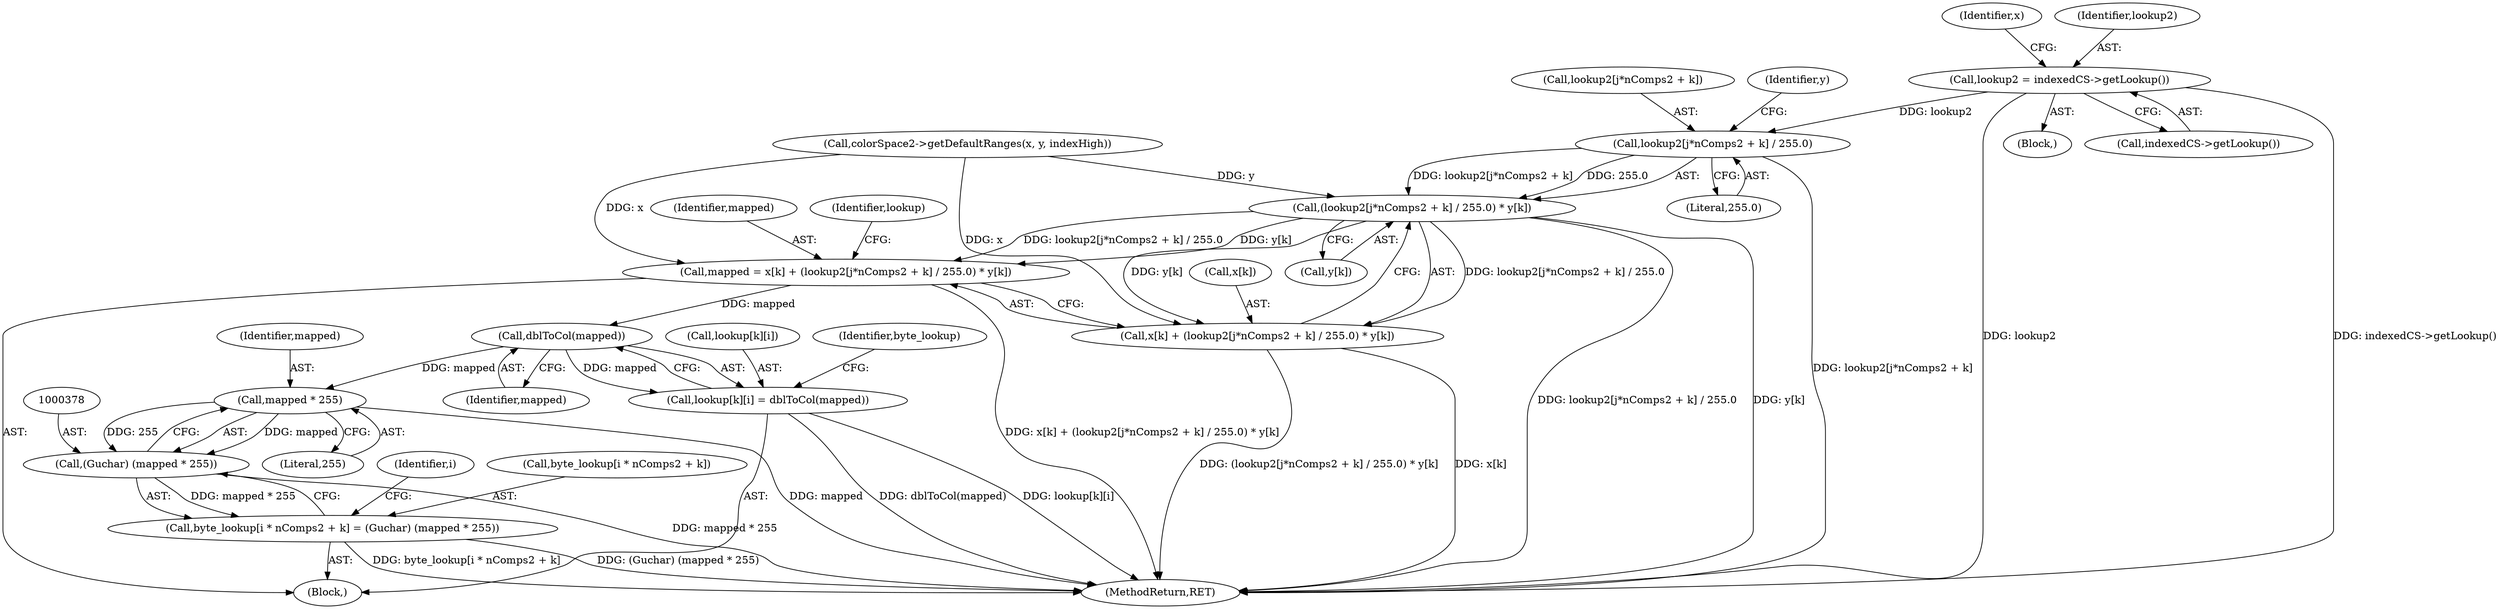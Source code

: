 digraph "0_poppler_7b2d314a61fd0e12f47c62996cb49ec0d1ba747a_4@pointer" {
"1000260" [label="(Call,lookup2 = indexedCS->getLookup())"];
"1000349" [label="(Call,lookup2[j*nComps2 + k] / 255.0)"];
"1000348" [label="(Call,(lookup2[j*nComps2 + k] / 255.0) * y[k])"];
"1000342" [label="(Call,mapped = x[k] + (lookup2[j*nComps2 + k] / 255.0) * y[k])"];
"1000367" [label="(Call,dblToCol(mapped))"];
"1000361" [label="(Call,lookup[k][i] = dblToCol(mapped))"];
"1000379" [label="(Call,mapped * 255)"];
"1000377" [label="(Call,(Guchar) (mapped * 255))"];
"1000369" [label="(Call,byte_lookup[i * nComps2 + k] = (Guchar) (mapped * 255))"];
"1000344" [label="(Call,x[k] + (lookup2[j*nComps2 + k] / 255.0) * y[k])"];
"1000260" [label="(Call,lookup2 = indexedCS->getLookup())"];
"1000381" [label="(Literal,255)"];
"1000343" [label="(Identifier,mapped)"];
"1000377" [label="(Call,(Guchar) (mapped * 255))"];
"1000345" [label="(Call,x[k])"];
"1000357" [label="(Literal,255.0)"];
"1000380" [label="(Identifier,mapped)"];
"1000593" [label="(MethodReturn,RET)"];
"1000245" [label="(Block,)"];
"1000263" [label="(Call,colorSpace2->getDefaultRanges(x, y, indexHigh))"];
"1000307" [label="(Block,)"];
"1000262" [label="(Call,indexedCS->getLookup())"];
"1000361" [label="(Call,lookup[k][i] = dblToCol(mapped))"];
"1000344" [label="(Call,x[k] + (lookup2[j*nComps2 + k] / 255.0) * y[k])"];
"1000348" [label="(Call,(lookup2[j*nComps2 + k] / 255.0) * y[k])"];
"1000364" [label="(Identifier,lookup)"];
"1000342" [label="(Call,mapped = x[k] + (lookup2[j*nComps2 + k] / 255.0) * y[k])"];
"1000369" [label="(Call,byte_lookup[i * nComps2 + k] = (Guchar) (mapped * 255))"];
"1000379" [label="(Call,mapped * 255)"];
"1000362" [label="(Call,lookup[k][i])"];
"1000306" [label="(Identifier,i)"];
"1000264" [label="(Identifier,x)"];
"1000368" [label="(Identifier,mapped)"];
"1000261" [label="(Identifier,lookup2)"];
"1000358" [label="(Call,y[k])"];
"1000350" [label="(Call,lookup2[j*nComps2 + k])"];
"1000359" [label="(Identifier,y)"];
"1000370" [label="(Call,byte_lookup[i * nComps2 + k])"];
"1000367" [label="(Call,dblToCol(mapped))"];
"1000371" [label="(Identifier,byte_lookup)"];
"1000349" [label="(Call,lookup2[j*nComps2 + k] / 255.0)"];
"1000260" -> "1000245"  [label="AST: "];
"1000260" -> "1000262"  [label="CFG: "];
"1000261" -> "1000260"  [label="AST: "];
"1000262" -> "1000260"  [label="AST: "];
"1000264" -> "1000260"  [label="CFG: "];
"1000260" -> "1000593"  [label="DDG: indexedCS->getLookup()"];
"1000260" -> "1000593"  [label="DDG: lookup2"];
"1000260" -> "1000349"  [label="DDG: lookup2"];
"1000349" -> "1000348"  [label="AST: "];
"1000349" -> "1000357"  [label="CFG: "];
"1000350" -> "1000349"  [label="AST: "];
"1000357" -> "1000349"  [label="AST: "];
"1000359" -> "1000349"  [label="CFG: "];
"1000349" -> "1000593"  [label="DDG: lookup2[j*nComps2 + k]"];
"1000349" -> "1000348"  [label="DDG: lookup2[j*nComps2 + k]"];
"1000349" -> "1000348"  [label="DDG: 255.0"];
"1000348" -> "1000344"  [label="AST: "];
"1000348" -> "1000358"  [label="CFG: "];
"1000358" -> "1000348"  [label="AST: "];
"1000344" -> "1000348"  [label="CFG: "];
"1000348" -> "1000593"  [label="DDG: lookup2[j*nComps2 + k] / 255.0"];
"1000348" -> "1000593"  [label="DDG: y[k]"];
"1000348" -> "1000342"  [label="DDG: lookup2[j*nComps2 + k] / 255.0"];
"1000348" -> "1000342"  [label="DDG: y[k]"];
"1000348" -> "1000344"  [label="DDG: lookup2[j*nComps2 + k] / 255.0"];
"1000348" -> "1000344"  [label="DDG: y[k]"];
"1000263" -> "1000348"  [label="DDG: y"];
"1000342" -> "1000307"  [label="AST: "];
"1000342" -> "1000344"  [label="CFG: "];
"1000343" -> "1000342"  [label="AST: "];
"1000344" -> "1000342"  [label="AST: "];
"1000364" -> "1000342"  [label="CFG: "];
"1000342" -> "1000593"  [label="DDG: x[k] + (lookup2[j*nComps2 + k] / 255.0) * y[k]"];
"1000263" -> "1000342"  [label="DDG: x"];
"1000342" -> "1000367"  [label="DDG: mapped"];
"1000367" -> "1000361"  [label="AST: "];
"1000367" -> "1000368"  [label="CFG: "];
"1000368" -> "1000367"  [label="AST: "];
"1000361" -> "1000367"  [label="CFG: "];
"1000367" -> "1000361"  [label="DDG: mapped"];
"1000367" -> "1000379"  [label="DDG: mapped"];
"1000361" -> "1000307"  [label="AST: "];
"1000362" -> "1000361"  [label="AST: "];
"1000371" -> "1000361"  [label="CFG: "];
"1000361" -> "1000593"  [label="DDG: dblToCol(mapped)"];
"1000361" -> "1000593"  [label="DDG: lookup[k][i]"];
"1000379" -> "1000377"  [label="AST: "];
"1000379" -> "1000381"  [label="CFG: "];
"1000380" -> "1000379"  [label="AST: "];
"1000381" -> "1000379"  [label="AST: "];
"1000377" -> "1000379"  [label="CFG: "];
"1000379" -> "1000593"  [label="DDG: mapped"];
"1000379" -> "1000377"  [label="DDG: mapped"];
"1000379" -> "1000377"  [label="DDG: 255"];
"1000377" -> "1000369"  [label="AST: "];
"1000378" -> "1000377"  [label="AST: "];
"1000369" -> "1000377"  [label="CFG: "];
"1000377" -> "1000593"  [label="DDG: mapped * 255"];
"1000377" -> "1000369"  [label="DDG: mapped * 255"];
"1000369" -> "1000307"  [label="AST: "];
"1000370" -> "1000369"  [label="AST: "];
"1000306" -> "1000369"  [label="CFG: "];
"1000369" -> "1000593"  [label="DDG: (Guchar) (mapped * 255)"];
"1000369" -> "1000593"  [label="DDG: byte_lookup[i * nComps2 + k]"];
"1000345" -> "1000344"  [label="AST: "];
"1000344" -> "1000593"  [label="DDG: (lookup2[j*nComps2 + k] / 255.0) * y[k]"];
"1000344" -> "1000593"  [label="DDG: x[k]"];
"1000263" -> "1000344"  [label="DDG: x"];
}
